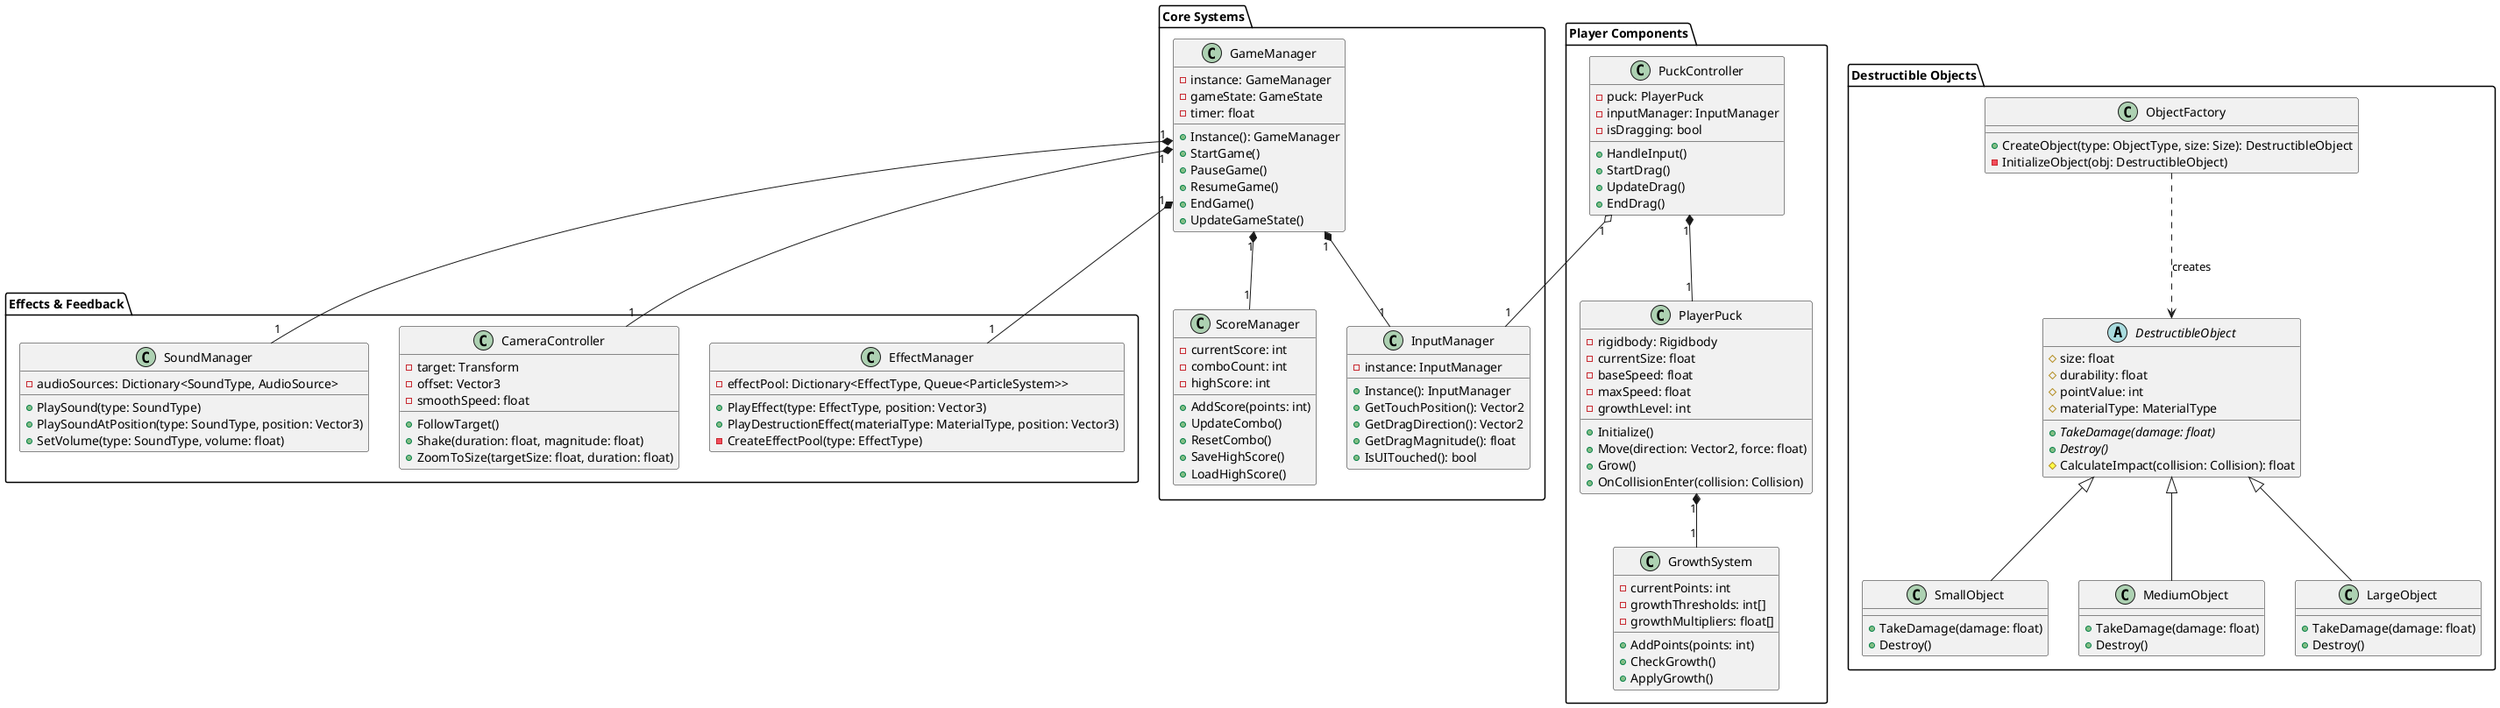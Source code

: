 @startuml

' システム関連
package "Core Systems" {
    class GameManager {
        - instance: GameManager
        - gameState: GameState
        - timer: float
        + Instance(): GameManager
        + StartGame()
        + PauseGame()
        + ResumeGame()
        + EndGame()
        + UpdateGameState()
    }

    class InputManager {
        - instance: InputManager
        + Instance(): InputManager
        + GetTouchPosition(): Vector2
        + GetDragDirection(): Vector2
        + GetDragMagnitude(): float
        + IsUITouched(): bool
    }

    class ScoreManager {
        - currentScore: int
        - comboCount: int
        - highScore: int
        + AddScore(points: int)
        + UpdateCombo()
        + ResetCombo()
        + SaveHighScore()
        + LoadHighScore()
    }
}

' プレイヤー関連
package "Player Components" {
    class PlayerPuck {
        - rigidbody: Rigidbody
        - currentSize: float
        - baseSpeed: float
        - maxSpeed: float
        - growthLevel: int
        + Initialize()
        + Move(direction: Vector2, force: float)
        + Grow()
        + OnCollisionEnter(collision: Collision)
    }

    class PuckController {
        - puck: PlayerPuck
        - inputManager: InputManager
        - isDragging: bool
        + HandleInput()
        + StartDrag()
        + UpdateDrag()
        + EndDrag()
    }

    class GrowthSystem {
        - currentPoints: int
        - growthThresholds: int[]
        - growthMultipliers: float[]
        + AddPoints(points: int)
        + CheckGrowth()
        + ApplyGrowth()
    }
}

' 破壊可能オブジェクト関連
package "Destructible Objects" {
    abstract class DestructibleObject {
        # size: float
        # durability: float
        # pointValue: int
        # materialType: MaterialType
        + {abstract} TakeDamage(damage: float)
        + {abstract} Destroy()
        # CalculateImpact(collision: Collision): float
    }

    class SmallObject {
        + TakeDamage(damage: float)
        + Destroy()
    }

    class MediumObject {
        + TakeDamage(damage: float)
        + Destroy()
    }

    class LargeObject {
        + TakeDamage(damage: float)
        + Destroy()
    }

    class ObjectFactory {
        + CreateObject(type: ObjectType, size: Size): DestructibleObject
        - InitializeObject(obj: DestructibleObject)
    }
}

' エフェクト・サウンド関連
package "Effects & Feedback" {
    class EffectManager {
        - effectPool: Dictionary<EffectType, Queue<ParticleSystem>>
        + PlayEffect(type: EffectType, position: Vector3)
        + PlayDestructionEffect(materialType: MaterialType, position: Vector3)
        - CreateEffectPool(type: EffectType)
    }

    class SoundManager {
        - audioSources: Dictionary<SoundType, AudioSource>
        + PlaySound(type: SoundType)
        + PlaySoundAtPosition(type: SoundType, position: Vector3)
        + SetVolume(type: SoundType, volume: float)
    }

    class CameraController {
        - target: Transform
        - offset: Vector3
        - smoothSpeed: float
        + FollowTarget()
        + Shake(duration: float, magnitude: float)
        + ZoomToSize(targetSize: float, duration: float)
    }
}

' 関係性
GameManager "1" *-- "1" ScoreManager
GameManager "1" *-- "1" InputManager
GameManager "1" *-- "1" CameraController
GameManager "1" *-- "1" EffectManager
GameManager "1" *-- "1" SoundManager

PlayerPuck "1" *-- "1" GrowthSystem
PuckController "1" *-- "1" PlayerPuck
PuckController "1" o-- "1" InputManager

DestructibleObject <|-- SmallObject
DestructibleObject <|-- MediumObject
DestructibleObject <|-- LargeObject
ObjectFactory ..> DestructibleObject : creates

@enduml